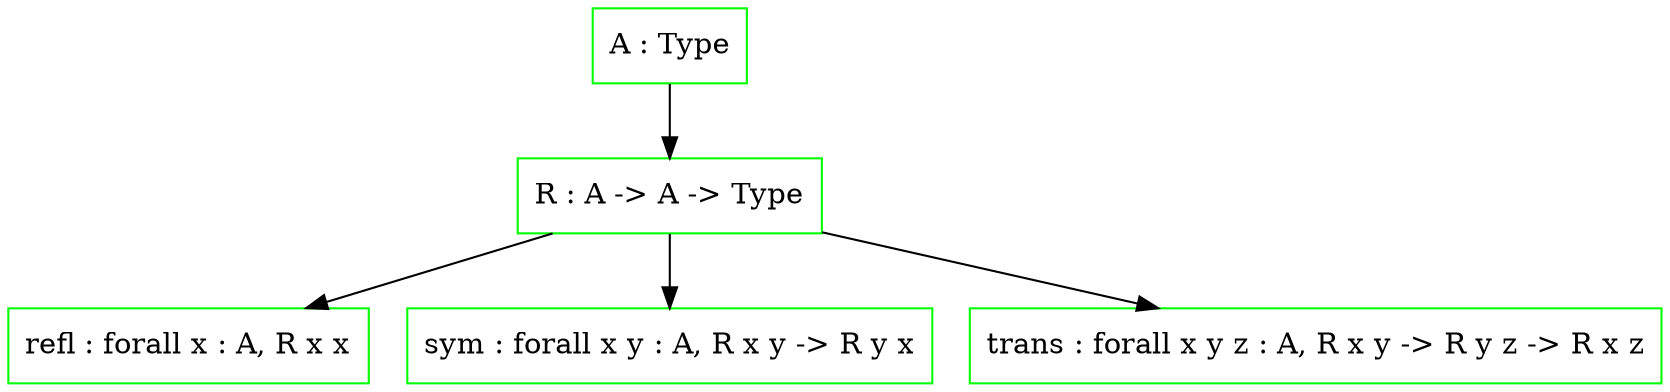 digraph
{
  node  [shape=rectangle, color=green]
  A     [label = "A : Type"];
  R     [label = "R : A -> A -> Type"];
  refl  [label = "refl : forall x : A, R x x"];
  sym   [label = "sym : forall x y : A, R x y -> R y x"];
  trans [label = "trans : forall x y z : A, R x y -> R y z -> R x z"];

  A -> R
  R -> {refl, sym, trans}
}
